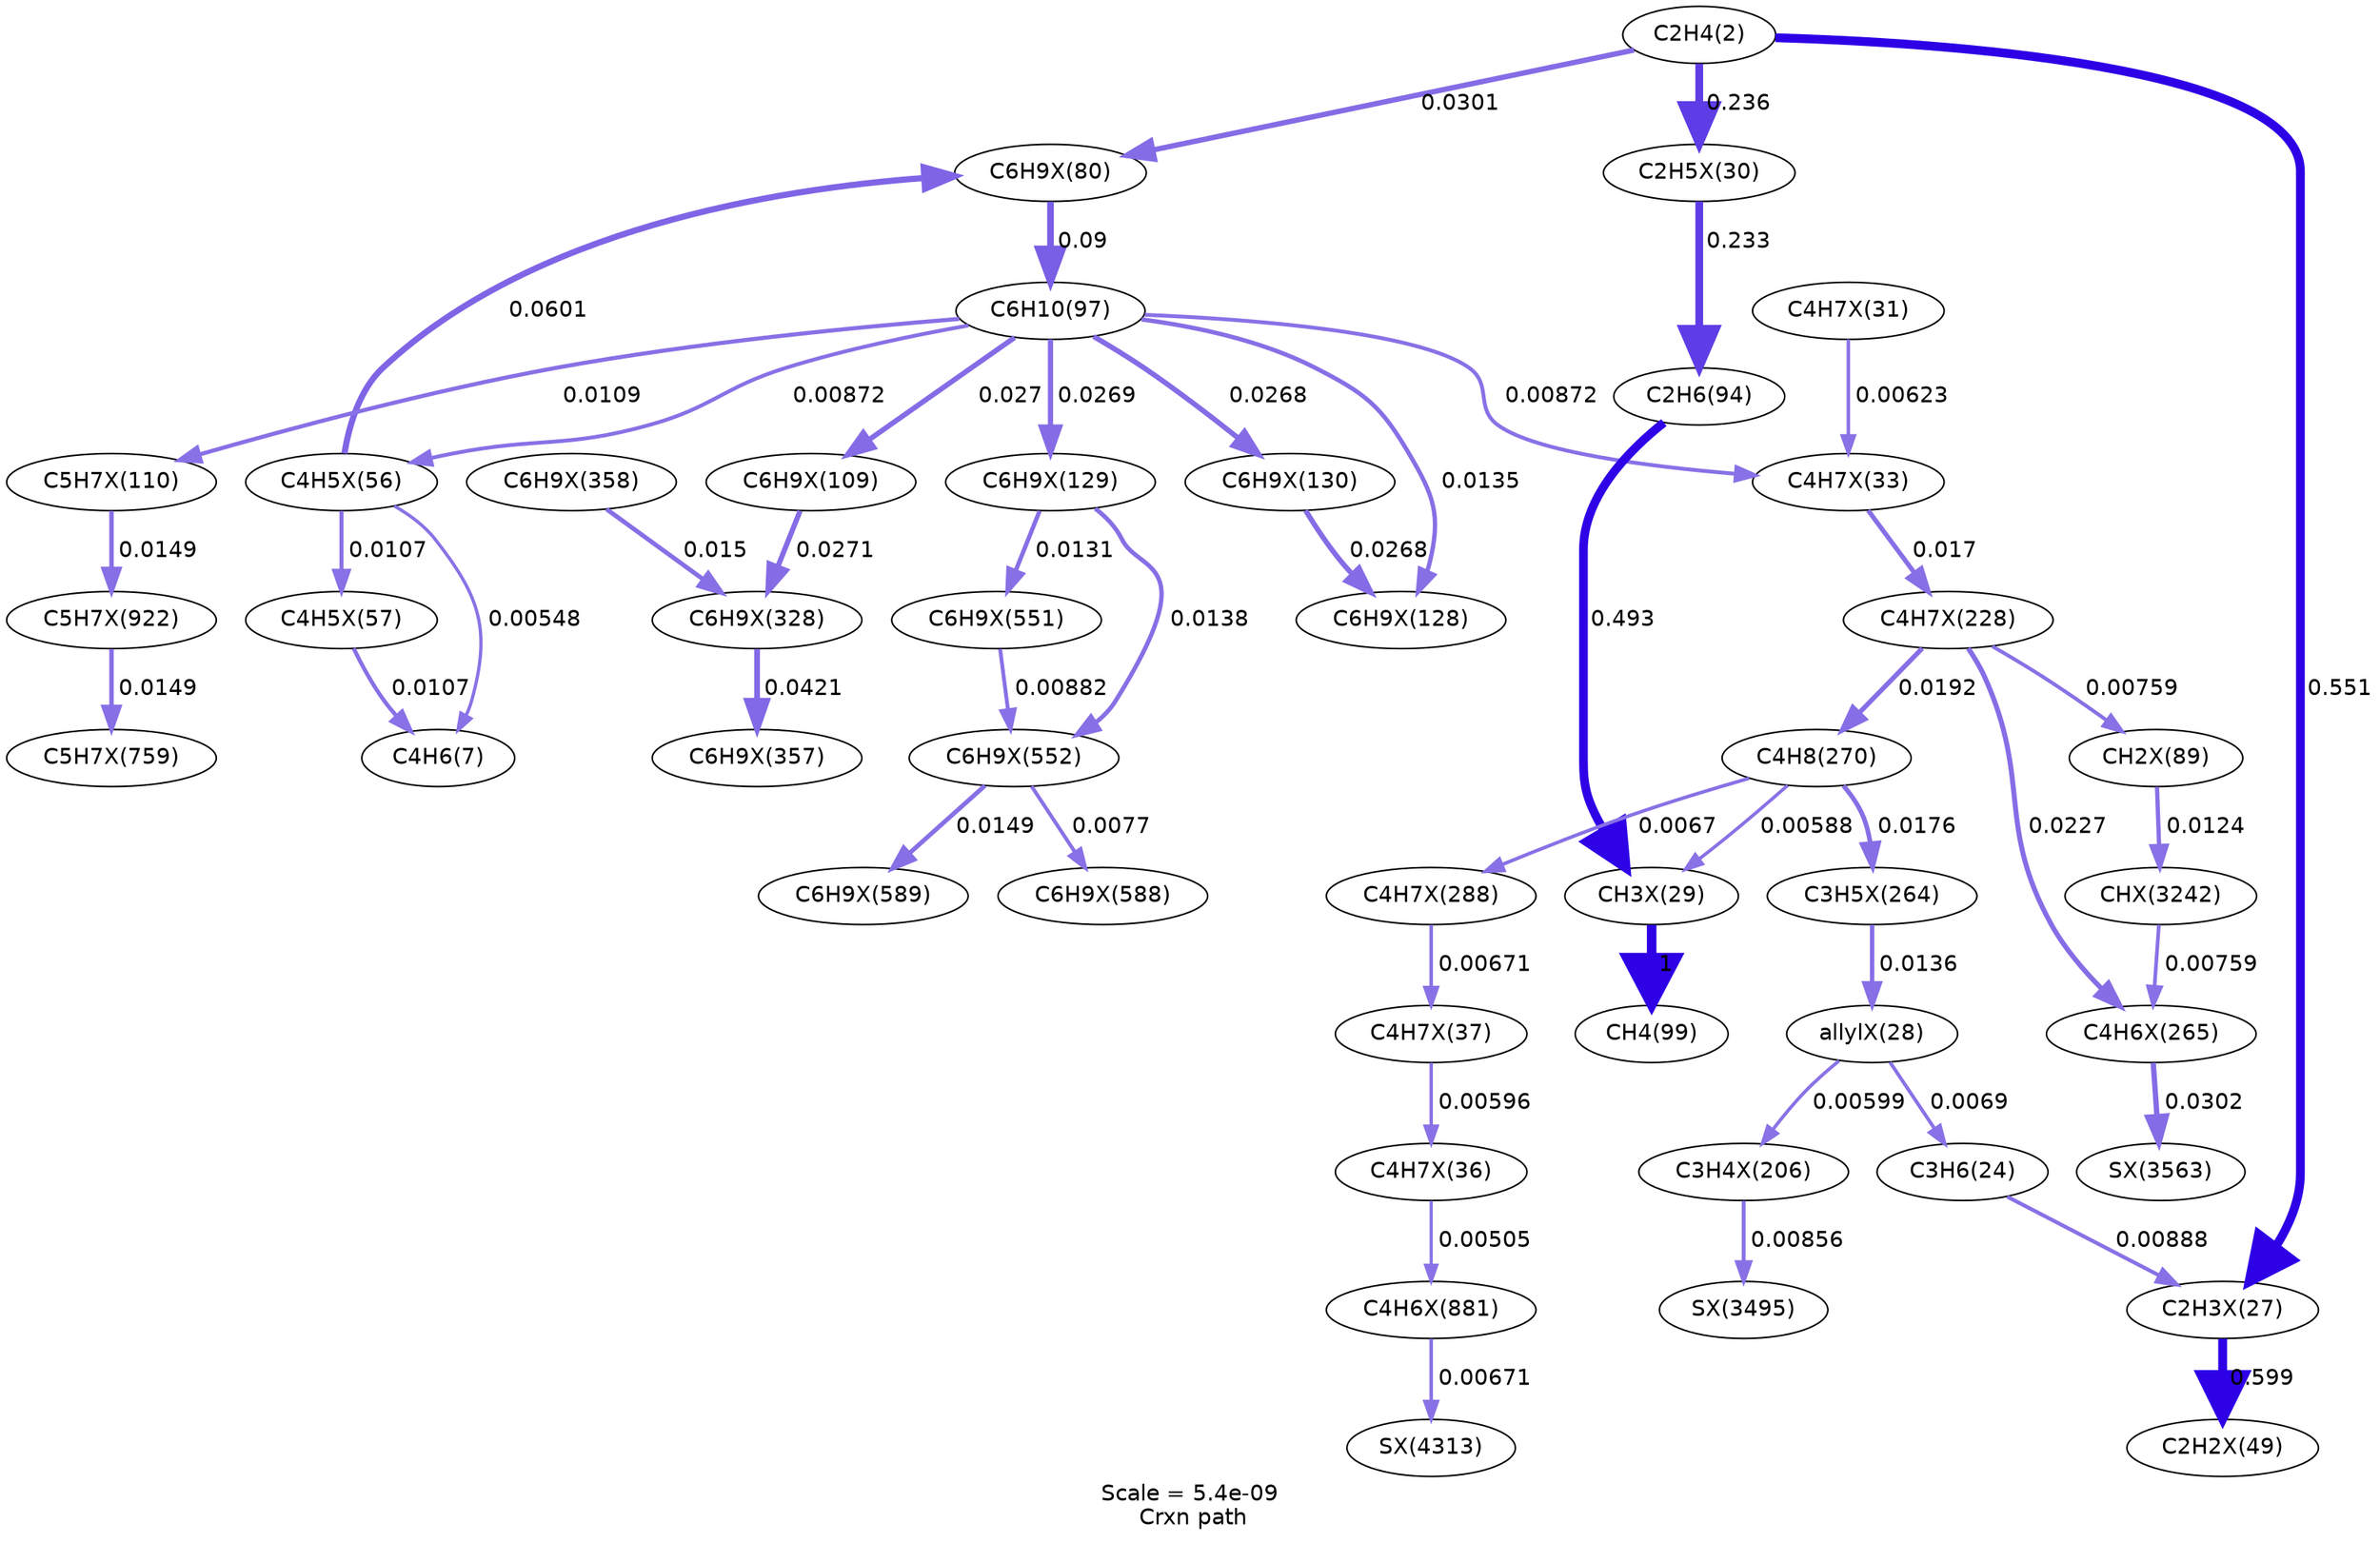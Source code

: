 digraph reaction_paths {
center=1;
s5 -> s26[fontname="Helvetica", style="setlinewidth(5.55)", arrowsize=2.77, color="0.7, 1.05, 0.9"
, label=" 0.551"];
s5 -> s29[fontname="Helvetica", style="setlinewidth(4.91)", arrowsize=2.46, color="0.7, 0.736, 0.9"
, label=" 0.236"];
s5 -> s43[fontname="Helvetica", style="setlinewidth(3.35)", arrowsize=1.68, color="0.7, 0.53, 0.9"
, label=" 0.0301"];
s9 -> s26[fontname="Helvetica", style="setlinewidth(2.43)", arrowsize=1.22, color="0.7, 0.509, 0.9"
, label=" 0.00888"];
s26 -> s37[fontname="Helvetica", style="setlinewidth(5.61)", arrowsize=2.81, color="0.7, 1.1, 0.9"
, label=" 0.599"];
s39 -> s8[fontname="Helvetica", style="setlinewidth(2.57)", arrowsize=1.29, color="0.7, 0.511, 0.9"
, label=" 0.0107"];
s38 -> s8[fontname="Helvetica", style="setlinewidth(2.07)", arrowsize=1.03, color="0.7, 0.505, 0.9"
, label=" 0.00548"];
s38 -> s39[fontname="Helvetica", style="setlinewidth(2.57)", arrowsize=1.29, color="0.7, 0.511, 0.9"
, label=" 0.0107"];
s38 -> s43[fontname="Helvetica", style="setlinewidth(3.88)", arrowsize=1.94, color="0.7, 0.56, 0.9"
, label=" 0.0601"];
s12 -> s38[fontname="Helvetica", style="setlinewidth(2.42)", arrowsize=1.21, color="0.7, 0.509, 0.9"
, label=" 0.00872"];
s29 -> s11[fontname="Helvetica", style="setlinewidth(4.9)", arrowsize=2.45, color="0.7, 0.733, 0.9"
, label=" 0.233"];
s11 -> s28[fontname="Helvetica", style="setlinewidth(5.47)", arrowsize=2.73, color="0.7, 0.993, 0.9"
, label=" 0.493"];
s28 -> s13[fontname="Helvetica", style="setlinewidth(6)", arrowsize=3, color="0.7, 1.5, 0.9"
, label=" 1"];
s15 -> s28[fontname="Helvetica", style="setlinewidth(2.12)", arrowsize=1.06, color="0.7, 0.506, 0.9"
, label=" 0.00588"];
s43 -> s12[fontname="Helvetica", style="setlinewidth(4.18)", arrowsize=2.09, color="0.7, 0.59, 0.9"
, label=" 0.09"];
s12 -> s32[fontname="Helvetica", style="setlinewidth(2.42)", arrowsize=1.21, color="0.7, 0.509, 0.9"
, label=" 0.00872"];
s12 -> s45[fontname="Helvetica", style="setlinewidth(3.27)", arrowsize=1.64, color="0.7, 0.527, 0.9"
, label=" 0.027"];
s12 -> s49[fontname="Helvetica", style="setlinewidth(3.27)", arrowsize=1.63, color="0.7, 0.527, 0.9"
, label=" 0.0268"];
s12 -> s47[fontname="Helvetica", style="setlinewidth(2.75)", arrowsize=1.38, color="0.7, 0.514, 0.9"
, label=" 0.0135"];
s12 -> s48[fontname="Helvetica", style="setlinewidth(3.27)", arrowsize=1.64, color="0.7, 0.527, 0.9"
, label=" 0.0269"];
s12 -> s46[fontname="Helvetica", style="setlinewidth(2.59)", arrowsize=1.29, color="0.7, 0.511, 0.9"
, label=" 0.0109"];
s30 -> s32[fontname="Helvetica", style="setlinewidth(2.17)", arrowsize=1.08, color="0.7, 0.506, 0.9"
, label=" 0.00623"];
s32 -> s55[fontname="Helvetica", style="setlinewidth(2.93)", arrowsize=1.46, color="0.7, 0.517, 0.9"
, label=" 0.017"];
s55 -> s15[fontname="Helvetica", style="setlinewidth(3.02)", arrowsize=1.51, color="0.7, 0.519, 0.9"
, label=" 0.0192"];
s55 -> s44[fontname="Helvetica", style="setlinewidth(2.32)", arrowsize=1.16, color="0.7, 0.508, 0.9"
, label=" 0.00759"];
s55 -> s58[fontname="Helvetica", style="setlinewidth(3.14)", arrowsize=1.57, color="0.7, 0.523, 0.9"
, label=" 0.0227"];
s15 -> s59[fontname="Helvetica", style="setlinewidth(2.22)", arrowsize=1.11, color="0.7, 0.507, 0.9"
, label=" 0.0067"];
s15 -> s57[fontname="Helvetica", style="setlinewidth(2.95)", arrowsize=1.48, color="0.7, 0.518, 0.9"
, label=" 0.0176"];
s45 -> s61[fontname="Helvetica", style="setlinewidth(3.28)", arrowsize=1.64, color="0.7, 0.527, 0.9"
, label=" 0.0271"];
s63 -> s61[fontname="Helvetica", style="setlinewidth(2.83)", arrowsize=1.41, color="0.7, 0.515, 0.9"
, label=" 0.015"];
s61 -> s62[fontname="Helvetica", style="setlinewidth(3.61)", arrowsize=1.8, color="0.7, 0.542, 0.9"
, label=" 0.0421"];
s49 -> s47[fontname="Helvetica", style="setlinewidth(3.27)", arrowsize=1.63, color="0.7, 0.527, 0.9"
, label=" 0.0268"];
s48 -> s74[fontname="Helvetica", style="setlinewidth(2.77)", arrowsize=1.38, color="0.7, 0.514, 0.9"
, label=" 0.0138"];
s48 -> s73[fontname="Helvetica", style="setlinewidth(2.73)", arrowsize=1.36, color="0.7, 0.513, 0.9"
, label=" 0.0131"];
s74 -> s76[fontname="Helvetica", style="setlinewidth(2.83)", arrowsize=1.41, color="0.7, 0.515, 0.9"
, label=" 0.0149"];
s73 -> s74[fontname="Helvetica", style="setlinewidth(2.43)", arrowsize=1.21, color="0.7, 0.509, 0.9"
, label=" 0.00882"];
s74 -> s75[fontname="Helvetica", style="setlinewidth(2.33)", arrowsize=1.16, color="0.7, 0.508, 0.9"
, label=" 0.0077"];
s59 -> s36[fontname="Helvetica", style="setlinewidth(2.22)", arrowsize=1.11, color="0.7, 0.507, 0.9"
, label=" 0.00671"];
s36 -> s35[fontname="Helvetica", style="setlinewidth(2.13)", arrowsize=1.07, color="0.7, 0.506, 0.9"
, label=" 0.00596"];
s35 -> s83[fontname="Helvetica", style="setlinewidth(2.01)", arrowsize=1, color="0.7, 0.505, 0.9"
, label=" 0.00505"];
s46 -> s84[fontname="Helvetica", style="setlinewidth(2.82)", arrowsize=1.41, color="0.7, 0.515, 0.9"
, label=" 0.0149"];
s84 -> s82[fontname="Helvetica", style="setlinewidth(2.82)", arrowsize=1.41, color="0.7, 0.515, 0.9"
, label=" 0.0149"];
s57 -> s27[fontname="Helvetica", style="setlinewidth(2.76)", arrowsize=1.38, color="0.7, 0.514, 0.9"
, label=" 0.0136"];
s27 -> s9[fontname="Helvetica", style="setlinewidth(2.24)", arrowsize=1.12, color="0.7, 0.507, 0.9"
, label=" 0.0069"];
s27 -> s54[fontname="Helvetica", style="setlinewidth(2.14)", arrowsize=1.07, color="0.7, 0.506, 0.9"
, label=" 0.00599"];
s44 -> s134[fontname="Helvetica", style="setlinewidth(2.68)", arrowsize=1.34, color="0.7, 0.512, 0.9"
, label=" 0.0124"];
s134 -> s58[fontname="Helvetica", style="setlinewidth(2.32)", arrowsize=1.16, color="0.7, 0.508, 0.9"
, label=" 0.00759"];
s58 -> s136[fontname="Helvetica", style="setlinewidth(3.36)", arrowsize=1.68, color="0.7, 0.53, 0.9"
, label=" 0.0302"];
s54 -> s135[fontname="Helvetica", style="setlinewidth(2.41)", arrowsize=1.2, color="0.7, 0.509, 0.9"
, label=" 0.00856"];
s83 -> s137[fontname="Helvetica", style="setlinewidth(2.22)", arrowsize=1.11, color="0.7, 0.507, 0.9"
, label=" 0.00671"];
s5 [ fontname="Helvetica", label="C2H4(2)"];
s8 [ fontname="Helvetica", label="C4H6(7)"];
s9 [ fontname="Helvetica", label="C3H6(24)"];
s11 [ fontname="Helvetica", label="C2H6(94)"];
s12 [ fontname="Helvetica", label="C6H10(97)"];
s13 [ fontname="Helvetica", label="CH4(99)"];
s15 [ fontname="Helvetica", label="C4H8(270)"];
s26 [ fontname="Helvetica", label="C2H3X(27)"];
s27 [ fontname="Helvetica", label="allylX(28)"];
s28 [ fontname="Helvetica", label="CH3X(29)"];
s29 [ fontname="Helvetica", label="C2H5X(30)"];
s30 [ fontname="Helvetica", label="C4H7X(31)"];
s32 [ fontname="Helvetica", label="C4H7X(33)"];
s35 [ fontname="Helvetica", label="C4H7X(36)"];
s36 [ fontname="Helvetica", label="C4H7X(37)"];
s37 [ fontname="Helvetica", label="C2H2X(49)"];
s38 [ fontname="Helvetica", label="C4H5X(56)"];
s39 [ fontname="Helvetica", label="C4H5X(57)"];
s43 [ fontname="Helvetica", label="C6H9X(80)"];
s44 [ fontname="Helvetica", label="CH2X(89)"];
s45 [ fontname="Helvetica", label="C6H9X(109)"];
s46 [ fontname="Helvetica", label="C5H7X(110)"];
s47 [ fontname="Helvetica", label="C6H9X(128)"];
s48 [ fontname="Helvetica", label="C6H9X(129)"];
s49 [ fontname="Helvetica", label="C6H9X(130)"];
s54 [ fontname="Helvetica", label="C3H4X(206)"];
s55 [ fontname="Helvetica", label="C4H7X(228)"];
s57 [ fontname="Helvetica", label="C3H5X(264)"];
s58 [ fontname="Helvetica", label="C4H6X(265)"];
s59 [ fontname="Helvetica", label="C4H7X(288)"];
s61 [ fontname="Helvetica", label="C6H9X(328)"];
s62 [ fontname="Helvetica", label="C6H9X(357)"];
s63 [ fontname="Helvetica", label="C6H9X(358)"];
s73 [ fontname="Helvetica", label="C6H9X(551)"];
s74 [ fontname="Helvetica", label="C6H9X(552)"];
s75 [ fontname="Helvetica", label="C6H9X(588)"];
s76 [ fontname="Helvetica", label="C6H9X(589)"];
s82 [ fontname="Helvetica", label="C5H7X(759)"];
s83 [ fontname="Helvetica", label="C4H6X(881)"];
s84 [ fontname="Helvetica", label="C5H7X(922)"];
s134 [ fontname="Helvetica", label="CHX(3242)"];
s135 [ fontname="Helvetica", label="SX(3495)"];
s136 [ fontname="Helvetica", label="SX(3563)"];
s137 [ fontname="Helvetica", label="SX(4313)"];
 label = "Scale = 5.4e-09\l Crxn path";
 fontname = "Helvetica";
}
